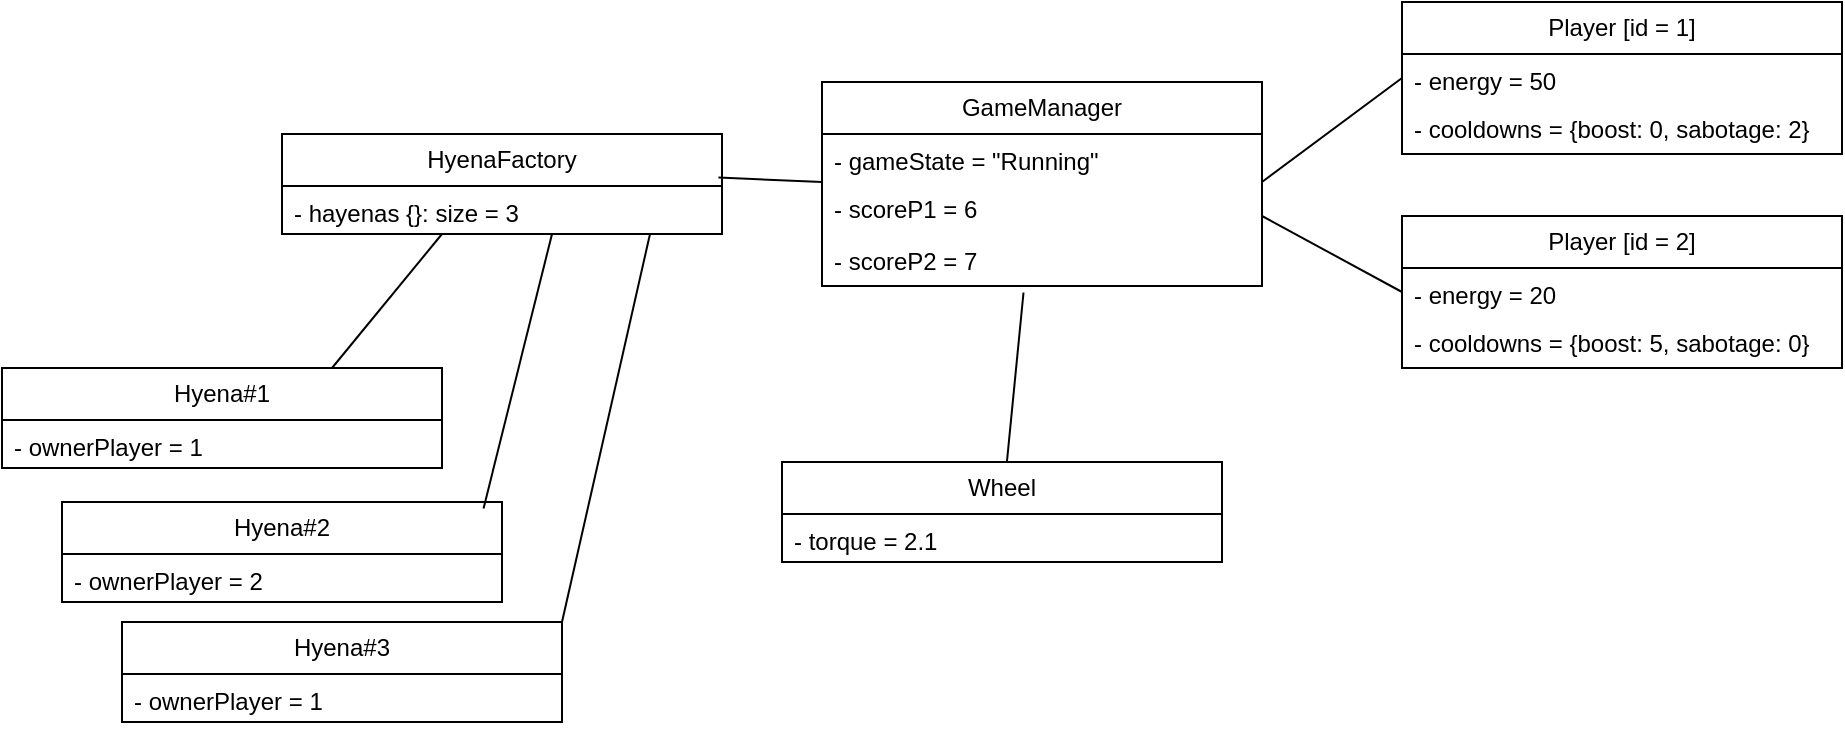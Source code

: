 <mxfile version="26.2.13">
  <diagram name="Page-1" id="bsA3JIWQvh28xZzclg2p">
    <mxGraphModel dx="1748" dy="946" grid="1" gridSize="10" guides="1" tooltips="1" connect="1" arrows="1" fold="1" page="1" pageScale="1" pageWidth="1100" pageHeight="850" math="0" shadow="0">
      <root>
        <mxCell id="0" />
        <mxCell id="1" parent="0" />
        <mxCell id="DzZvEyperOhbchrd70wq-13" value="GameManager" style="swimlane;fontStyle=0;childLayout=stackLayout;horizontal=1;startSize=26;fillColor=none;horizontalStack=0;resizeParent=1;resizeParentMax=0;resizeLast=0;collapsible=1;marginBottom=0;whiteSpace=wrap;html=1;" vertex="1" parent="1">
          <mxGeometry x="450" y="70" width="220" height="102" as="geometry" />
        </mxCell>
        <mxCell id="DzZvEyperOhbchrd70wq-14" value="&lt;div&gt;- gameState = &quot;Running&quot;&lt;/div&gt;" style="text;strokeColor=none;fillColor=none;align=left;verticalAlign=top;spacingLeft=4;spacingRight=4;overflow=hidden;rotatable=0;points=[[0,0.5],[1,0.5]];portConstraint=eastwest;whiteSpace=wrap;html=1;" vertex="1" parent="DzZvEyperOhbchrd70wq-13">
          <mxGeometry y="26" width="220" height="24" as="geometry" />
        </mxCell>
        <mxCell id="DzZvEyperOhbchrd70wq-15" value="- scoreP1 = 6" style="text;strokeColor=none;fillColor=none;align=left;verticalAlign=top;spacingLeft=4;spacingRight=4;overflow=hidden;rotatable=0;points=[[0,0.5],[1,0.5]];portConstraint=eastwest;whiteSpace=wrap;html=1;" vertex="1" parent="DzZvEyperOhbchrd70wq-13">
          <mxGeometry y="50" width="220" height="26" as="geometry" />
        </mxCell>
        <mxCell id="DzZvEyperOhbchrd70wq-16" value="- scoreP2 = 7" style="text;strokeColor=none;fillColor=none;align=left;verticalAlign=top;spacingLeft=4;spacingRight=4;overflow=hidden;rotatable=0;points=[[0,0.5],[1,0.5]];portConstraint=eastwest;whiteSpace=wrap;html=1;" vertex="1" parent="DzZvEyperOhbchrd70wq-13">
          <mxGeometry y="76" width="220" height="26" as="geometry" />
        </mxCell>
        <mxCell id="DzZvEyperOhbchrd70wq-17" value="Player [id = 1]" style="swimlane;fontStyle=0;childLayout=stackLayout;horizontal=1;startSize=26;fillColor=none;horizontalStack=0;resizeParent=1;resizeParentMax=0;resizeLast=0;collapsible=1;marginBottom=0;whiteSpace=wrap;html=1;" vertex="1" parent="1">
          <mxGeometry x="740" y="30" width="220" height="76" as="geometry" />
        </mxCell>
        <mxCell id="DzZvEyperOhbchrd70wq-18" value="&lt;div&gt;- energy = 50&lt;/div&gt;" style="text;strokeColor=none;fillColor=none;align=left;verticalAlign=top;spacingLeft=4;spacingRight=4;overflow=hidden;rotatable=0;points=[[0,0.5],[1,0.5]];portConstraint=eastwest;whiteSpace=wrap;html=1;" vertex="1" parent="DzZvEyperOhbchrd70wq-17">
          <mxGeometry y="26" width="220" height="24" as="geometry" />
        </mxCell>
        <mxCell id="DzZvEyperOhbchrd70wq-19" value="- cooldowns = {boost: 0, sabotage: 2}" style="text;strokeColor=none;fillColor=none;align=left;verticalAlign=top;spacingLeft=4;spacingRight=4;overflow=hidden;rotatable=0;points=[[0,0.5],[1,0.5]];portConstraint=eastwest;whiteSpace=wrap;html=1;" vertex="1" parent="DzZvEyperOhbchrd70wq-17">
          <mxGeometry y="50" width="220" height="26" as="geometry" />
        </mxCell>
        <mxCell id="DzZvEyperOhbchrd70wq-21" value="Player [id = 2]" style="swimlane;fontStyle=0;childLayout=stackLayout;horizontal=1;startSize=26;fillColor=none;horizontalStack=0;resizeParent=1;resizeParentMax=0;resizeLast=0;collapsible=1;marginBottom=0;whiteSpace=wrap;html=1;" vertex="1" parent="1">
          <mxGeometry x="740" y="137" width="220" height="76" as="geometry" />
        </mxCell>
        <mxCell id="DzZvEyperOhbchrd70wq-22" value="&lt;div&gt;- energy = 20&lt;/div&gt;" style="text;strokeColor=none;fillColor=none;align=left;verticalAlign=top;spacingLeft=4;spacingRight=4;overflow=hidden;rotatable=0;points=[[0,0.5],[1,0.5]];portConstraint=eastwest;whiteSpace=wrap;html=1;" vertex="1" parent="DzZvEyperOhbchrd70wq-21">
          <mxGeometry y="26" width="220" height="24" as="geometry" />
        </mxCell>
        <mxCell id="DzZvEyperOhbchrd70wq-23" value="- cooldowns = {boost: 5, sabotage: 0}" style="text;strokeColor=none;fillColor=none;align=left;verticalAlign=top;spacingLeft=4;spacingRight=4;overflow=hidden;rotatable=0;points=[[0,0.5],[1,0.5]];portConstraint=eastwest;whiteSpace=wrap;html=1;" vertex="1" parent="DzZvEyperOhbchrd70wq-21">
          <mxGeometry y="50" width="220" height="26" as="geometry" />
        </mxCell>
        <mxCell id="DzZvEyperOhbchrd70wq-24" value="Wheel" style="swimlane;fontStyle=0;childLayout=stackLayout;horizontal=1;startSize=26;fillColor=none;horizontalStack=0;resizeParent=1;resizeParentMax=0;resizeLast=0;collapsible=1;marginBottom=0;whiteSpace=wrap;html=1;" vertex="1" parent="1">
          <mxGeometry x="430" y="260" width="220" height="50" as="geometry" />
        </mxCell>
        <mxCell id="DzZvEyperOhbchrd70wq-25" value="&lt;div&gt;- torque = 2.1&lt;/div&gt;" style="text;strokeColor=none;fillColor=none;align=left;verticalAlign=top;spacingLeft=4;spacingRight=4;overflow=hidden;rotatable=0;points=[[0,0.5],[1,0.5]];portConstraint=eastwest;whiteSpace=wrap;html=1;" vertex="1" parent="DzZvEyperOhbchrd70wq-24">
          <mxGeometry y="26" width="220" height="24" as="geometry" />
        </mxCell>
        <mxCell id="DzZvEyperOhbchrd70wq-27" value="Hyena#1" style="swimlane;fontStyle=0;childLayout=stackLayout;horizontal=1;startSize=26;fillColor=none;horizontalStack=0;resizeParent=1;resizeParentMax=0;resizeLast=0;collapsible=1;marginBottom=0;whiteSpace=wrap;html=1;" vertex="1" parent="1">
          <mxGeometry x="40" y="213" width="220" height="50" as="geometry" />
        </mxCell>
        <mxCell id="DzZvEyperOhbchrd70wq-28" value="&lt;div&gt;- ownerPlayer = 1&lt;/div&gt;" style="text;strokeColor=none;fillColor=none;align=left;verticalAlign=top;spacingLeft=4;spacingRight=4;overflow=hidden;rotatable=0;points=[[0,0.5],[1,0.5]];portConstraint=eastwest;whiteSpace=wrap;html=1;" vertex="1" parent="DzZvEyperOhbchrd70wq-27">
          <mxGeometry y="26" width="220" height="24" as="geometry" />
        </mxCell>
        <mxCell id="DzZvEyperOhbchrd70wq-31" value="Hyena#2" style="swimlane;fontStyle=0;childLayout=stackLayout;horizontal=1;startSize=26;fillColor=none;horizontalStack=0;resizeParent=1;resizeParentMax=0;resizeLast=0;collapsible=1;marginBottom=0;whiteSpace=wrap;html=1;" vertex="1" parent="1">
          <mxGeometry x="70" y="280" width="220" height="50" as="geometry" />
        </mxCell>
        <mxCell id="DzZvEyperOhbchrd70wq-32" value="&lt;div&gt;- ownerPlayer = 2&lt;/div&gt;" style="text;strokeColor=none;fillColor=none;align=left;verticalAlign=top;spacingLeft=4;spacingRight=4;overflow=hidden;rotatable=0;points=[[0,0.5],[1,0.5]];portConstraint=eastwest;whiteSpace=wrap;html=1;" vertex="1" parent="DzZvEyperOhbchrd70wq-31">
          <mxGeometry y="26" width="220" height="24" as="geometry" />
        </mxCell>
        <mxCell id="DzZvEyperOhbchrd70wq-33" value="Hyena#3" style="swimlane;fontStyle=0;childLayout=stackLayout;horizontal=1;startSize=26;fillColor=none;horizontalStack=0;resizeParent=1;resizeParentMax=0;resizeLast=0;collapsible=1;marginBottom=0;whiteSpace=wrap;html=1;" vertex="1" parent="1">
          <mxGeometry x="100" y="340" width="220" height="50" as="geometry" />
        </mxCell>
        <mxCell id="DzZvEyperOhbchrd70wq-34" value="&lt;div&gt;- ownerPlayer = 1&lt;/div&gt;" style="text;strokeColor=none;fillColor=none;align=left;verticalAlign=top;spacingLeft=4;spacingRight=4;overflow=hidden;rotatable=0;points=[[0,0.5],[1,0.5]];portConstraint=eastwest;whiteSpace=wrap;html=1;" vertex="1" parent="DzZvEyperOhbchrd70wq-33">
          <mxGeometry y="26" width="220" height="24" as="geometry" />
        </mxCell>
        <mxCell id="DzZvEyperOhbchrd70wq-35" value="HyenaFactory" style="swimlane;fontStyle=0;childLayout=stackLayout;horizontal=1;startSize=26;fillColor=none;horizontalStack=0;resizeParent=1;resizeParentMax=0;resizeLast=0;collapsible=1;marginBottom=0;whiteSpace=wrap;html=1;" vertex="1" parent="1">
          <mxGeometry x="180" y="96" width="220" height="50" as="geometry" />
        </mxCell>
        <mxCell id="DzZvEyperOhbchrd70wq-36" value="&lt;div&gt;- hayenas {}: size = 3&lt;/div&gt;" style="text;strokeColor=none;fillColor=none;align=left;verticalAlign=top;spacingLeft=4;spacingRight=4;overflow=hidden;rotatable=0;points=[[0,0.5],[1,0.5]];portConstraint=eastwest;whiteSpace=wrap;html=1;" vertex="1" parent="DzZvEyperOhbchrd70wq-35">
          <mxGeometry y="26" width="220" height="24" as="geometry" />
        </mxCell>
        <mxCell id="DzZvEyperOhbchrd70wq-37" value="" style="endArrow=none;html=1;rounded=0;entryX=0;entryY=0.5;entryDx=0;entryDy=0;" edge="1" parent="1" target="DzZvEyperOhbchrd70wq-18">
          <mxGeometry width="50" height="50" relative="1" as="geometry">
            <mxPoint x="670" y="120" as="sourcePoint" />
            <mxPoint x="720" y="70" as="targetPoint" />
          </mxGeometry>
        </mxCell>
        <mxCell id="DzZvEyperOhbchrd70wq-38" value="" style="endArrow=none;html=1;rounded=0;entryX=0;entryY=0.5;entryDx=0;entryDy=0;" edge="1" parent="1" target="DzZvEyperOhbchrd70wq-22">
          <mxGeometry width="50" height="50" relative="1" as="geometry">
            <mxPoint x="670" y="137" as="sourcePoint" />
            <mxPoint x="730" y="170" as="targetPoint" />
          </mxGeometry>
        </mxCell>
        <mxCell id="DzZvEyperOhbchrd70wq-40" value="" style="endArrow=none;html=1;rounded=0;entryX=0.458;entryY=1.125;entryDx=0;entryDy=0;entryPerimeter=0;" edge="1" parent="1" source="DzZvEyperOhbchrd70wq-24" target="DzZvEyperOhbchrd70wq-16">
          <mxGeometry width="50" height="50" relative="1" as="geometry">
            <mxPoint x="500" y="300" as="sourcePoint" />
            <mxPoint x="550" y="250" as="targetPoint" />
          </mxGeometry>
        </mxCell>
        <mxCell id="DzZvEyperOhbchrd70wq-41" value="" style="endArrow=none;html=1;rounded=0;exitX=0.992;exitY=-0.177;exitDx=0;exitDy=0;exitPerimeter=0;" edge="1" parent="1" source="DzZvEyperOhbchrd70wq-36">
          <mxGeometry width="50" height="50" relative="1" as="geometry">
            <mxPoint x="400" y="170" as="sourcePoint" />
            <mxPoint x="450" y="120" as="targetPoint" />
          </mxGeometry>
        </mxCell>
        <mxCell id="DzZvEyperOhbchrd70wq-43" value="" style="endArrow=none;html=1;rounded=0;exitX=0.75;exitY=0;exitDx=0;exitDy=0;" edge="1" parent="1" source="DzZvEyperOhbchrd70wq-27">
          <mxGeometry width="50" height="50" relative="1" as="geometry">
            <mxPoint x="210" y="196" as="sourcePoint" />
            <mxPoint x="260" y="146" as="targetPoint" />
          </mxGeometry>
        </mxCell>
        <mxCell id="DzZvEyperOhbchrd70wq-44" value="" style="endArrow=none;html=1;rounded=0;exitX=0.958;exitY=0.065;exitDx=0;exitDy=0;exitPerimeter=0;" edge="1" parent="1" source="DzZvEyperOhbchrd70wq-31">
          <mxGeometry width="50" height="50" relative="1" as="geometry">
            <mxPoint x="260" y="235" as="sourcePoint" />
            <mxPoint x="315" y="146" as="targetPoint" />
          </mxGeometry>
        </mxCell>
        <mxCell id="DzZvEyperOhbchrd70wq-45" value="" style="endArrow=none;html=1;rounded=0;exitX=1;exitY=0;exitDx=0;exitDy=0;" edge="1" parent="1" source="DzZvEyperOhbchrd70wq-33">
          <mxGeometry width="50" height="50" relative="1" as="geometry">
            <mxPoint x="330" y="290" as="sourcePoint" />
            <mxPoint x="364" y="146" as="targetPoint" />
          </mxGeometry>
        </mxCell>
      </root>
    </mxGraphModel>
  </diagram>
</mxfile>
